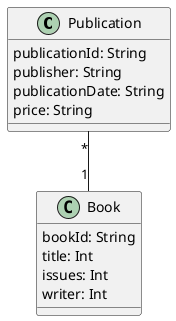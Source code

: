 @startuml "Book2"


class Publication{
  publicationId: String
  publisher: String
  publicationDate: String
  price: String
}

class Book{
  bookId: String
  title: Int
  issues: Int
  writer: Int
}



Publication "*" -- "1" Book


@enduml
